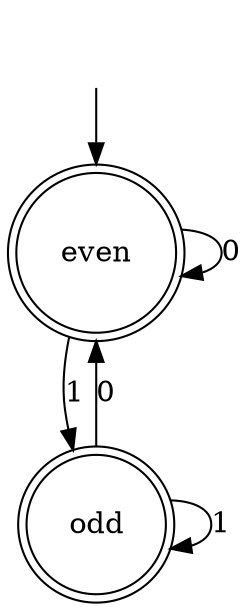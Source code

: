 digraph Automaton {

_nil [style = invis, label=<<TABLE BORDER="0" CELLBORDER="" CELLSPACING="0"><TR><TD>_nil</TD></TR></TABLE>>];

odd [shape = doublecircle, label=<<TABLE BORDER="0" CELLBORDER="0" CELLSPACING="0"><TR><TD>odd</TD></TR></TABLE>>];

even [shape = doublecircle, label=<<TABLE BORDER="0" CELLBORDER="0" CELLSPACING="0"><TR><TD>even</TD></TR></TABLE>>];

odd->odd [label="1"];

_nil -> even [];

even->odd [label="1"];

even->even [label="0"];

odd->even [label="0"];

}
